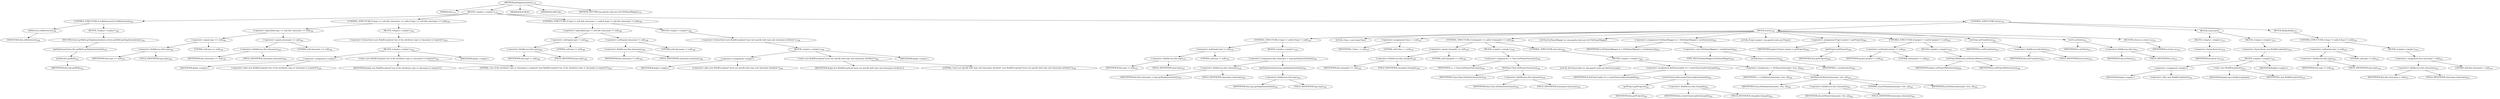 digraph "getImplementation" {  
"257" [label = <(METHOD,getImplementation)<SUB>179</SUB>> ]
"41" [label = <(PARAM,this)<SUB>179</SUB>> ]
"258" [label = <(BLOCK,&lt;empty&gt;,&lt;empty&gt;)<SUB>179</SUB>> ]
"259" [label = <(CONTROL_STRUCTURE,if (isReference()),if (isReference()))<SUB>180</SUB>> ]
"260" [label = <(isReference,isReference())<SUB>180</SUB>> ]
"40" [label = <(IDENTIFIER,this,isReference())<SUB>180</SUB>> ]
"261" [label = <(BLOCK,&lt;empty&gt;,&lt;empty&gt;)<SUB>180</SUB>> ]
"262" [label = <(RETURN,return getRef().getImplementation();,return getRef().getImplementation();)<SUB>181</SUB>> ]
"263" [label = <(getImplementation,this.getRef().getImplementation())<SUB>181</SUB>> ]
"264" [label = <(getRef,this.getRef())<SUB>181</SUB>> ]
"42" [label = <(IDENTIFIER,this,this.getRef())<SUB>181</SUB>> ]
"265" [label = <(CONTROL_STRUCTURE,if (type == null &amp;&amp; classname == null),if (type == null &amp;&amp; classname == null))<SUB>184</SUB>> ]
"266" [label = <(&lt;operator&gt;.logicalAnd,type == null &amp;&amp; classname == null)<SUB>184</SUB>> ]
"267" [label = <(&lt;operator&gt;.equals,type == null)<SUB>184</SUB>> ]
"268" [label = <(&lt;operator&gt;.fieldAccess,this.type)<SUB>184</SUB>> ]
"269" [label = <(IDENTIFIER,this,type == null)<SUB>184</SUB>> ]
"270" [label = <(FIELD_IDENTIFIER,type,type)<SUB>184</SUB>> ]
"271" [label = <(LITERAL,null,type == null)<SUB>184</SUB>> ]
"272" [label = <(&lt;operator&gt;.equals,classname == null)<SUB>184</SUB>> ]
"273" [label = <(&lt;operator&gt;.fieldAccess,this.classname)<SUB>184</SUB>> ]
"274" [label = <(IDENTIFIER,this,classname == null)<SUB>184</SUB>> ]
"275" [label = <(FIELD_IDENTIFIER,classname,classname)<SUB>184</SUB>> ]
"276" [label = <(LITERAL,null,classname == null)<SUB>184</SUB>> ]
"277" [label = <(BLOCK,&lt;empty&gt;,&lt;empty&gt;)<SUB>184</SUB>> ]
"278" [label = <(&lt;operator&gt;.throw,throw new BuildException(&quot;one of the attributes type or classname is required&quot;);)<SUB>185</SUB>> ]
"279" [label = <(BLOCK,&lt;empty&gt;,&lt;empty&gt;)<SUB>185</SUB>> ]
"280" [label = <(&lt;operator&gt;.assignment,&lt;empty&gt;)> ]
"281" [label = <(IDENTIFIER,$obj1,&lt;empty&gt;)> ]
"282" [label = <(&lt;operator&gt;.alloc,new BuildException(&quot;one of the attributes type or classname is required&quot;))<SUB>185</SUB>> ]
"283" [label = <(&lt;init&gt;,new BuildException(&quot;one of the attributes type or classname is required&quot;))<SUB>185</SUB>> ]
"284" [label = <(IDENTIFIER,$obj1,new BuildException(&quot;one of the attributes type or classname is required&quot;))> ]
"285" [label = <(LITERAL,&quot;one of the attributes type or classname is required&quot;,new BuildException(&quot;one of the attributes type or classname is required&quot;))<SUB>185</SUB>> ]
"286" [label = <(IDENTIFIER,$obj1,&lt;empty&gt;)> ]
"287" [label = <(CONTROL_STRUCTURE,if (type != null &amp;&amp; classname != null),if (type != null &amp;&amp; classname != null))<SUB>188</SUB>> ]
"288" [label = <(&lt;operator&gt;.logicalAnd,type != null &amp;&amp; classname != null)<SUB>188</SUB>> ]
"289" [label = <(&lt;operator&gt;.notEquals,type != null)<SUB>188</SUB>> ]
"290" [label = <(&lt;operator&gt;.fieldAccess,this.type)<SUB>188</SUB>> ]
"291" [label = <(IDENTIFIER,this,type != null)<SUB>188</SUB>> ]
"292" [label = <(FIELD_IDENTIFIER,type,type)<SUB>188</SUB>> ]
"293" [label = <(LITERAL,null,type != null)<SUB>188</SUB>> ]
"294" [label = <(&lt;operator&gt;.notEquals,classname != null)<SUB>188</SUB>> ]
"295" [label = <(&lt;operator&gt;.fieldAccess,this.classname)<SUB>188</SUB>> ]
"296" [label = <(IDENTIFIER,this,classname != null)<SUB>188</SUB>> ]
"297" [label = <(FIELD_IDENTIFIER,classname,classname)<SUB>188</SUB>> ]
"298" [label = <(LITERAL,null,classname != null)<SUB>188</SUB>> ]
"299" [label = <(BLOCK,&lt;empty&gt;,&lt;empty&gt;)<SUB>188</SUB>> ]
"300" [label = <(&lt;operator&gt;.throw,throw new BuildException(&quot;must not specify both type and classname attribute&quot;);)<SUB>189</SUB>> ]
"301" [label = <(BLOCK,&lt;empty&gt;,&lt;empty&gt;)<SUB>189</SUB>> ]
"302" [label = <(&lt;operator&gt;.assignment,&lt;empty&gt;)> ]
"303" [label = <(IDENTIFIER,$obj2,&lt;empty&gt;)> ]
"304" [label = <(&lt;operator&gt;.alloc,new BuildException(&quot;must not specify both type and classname attribute&quot;))<SUB>189</SUB>> ]
"305" [label = <(&lt;init&gt;,new BuildException(&quot;must not specify both type and classname attribute&quot;))<SUB>189</SUB>> ]
"306" [label = <(IDENTIFIER,$obj2,new BuildException(&quot;must not specify both type and classname attribute&quot;))> ]
"307" [label = <(LITERAL,&quot;must not specify both type and classname attribute&quot;,new BuildException(&quot;must not specify both type and classname attribute&quot;))<SUB>189</SUB>> ]
"308" [label = <(IDENTIFIER,$obj2,&lt;empty&gt;)> ]
"309" [label = <(CONTROL_STRUCTURE,try,try)<SUB>192</SUB>> ]
"310" [label = <(BLOCK,try,try)<SUB>192</SUB>> ]
"311" [label = <(CONTROL_STRUCTURE,if (type != null),if (type != null))<SUB>193</SUB>> ]
"312" [label = <(&lt;operator&gt;.notEquals,type != null)<SUB>193</SUB>> ]
"313" [label = <(&lt;operator&gt;.fieldAccess,this.type)<SUB>193</SUB>> ]
"314" [label = <(IDENTIFIER,this,type != null)<SUB>193</SUB>> ]
"315" [label = <(FIELD_IDENTIFIER,type,type)<SUB>193</SUB>> ]
"316" [label = <(LITERAL,null,type != null)<SUB>193</SUB>> ]
"317" [label = <(BLOCK,&lt;empty&gt;,&lt;empty&gt;)<SUB>193</SUB>> ]
"318" [label = <(&lt;operator&gt;.assignment,this.classname = type.getImplementation())<SUB>194</SUB>> ]
"319" [label = <(&lt;operator&gt;.fieldAccess,this.classname)<SUB>194</SUB>> ]
"320" [label = <(IDENTIFIER,this,this.classname = type.getImplementation())<SUB>194</SUB>> ]
"321" [label = <(FIELD_IDENTIFIER,classname,classname)<SUB>194</SUB>> ]
"322" [label = <(getImplementation,type.getImplementation())<SUB>194</SUB>> ]
"323" [label = <(&lt;operator&gt;.fieldAccess,this.type)<SUB>194</SUB>> ]
"324" [label = <(IDENTIFIER,this,type.getImplementation())<SUB>194</SUB>> ]
"325" [label = <(FIELD_IDENTIFIER,type,type)<SUB>194</SUB>> ]
"326" [label = <(LOCAL,Class c: java.lang.Class)> ]
"327" [label = <(&lt;operator&gt;.assignment,Class c = null)<SUB>197</SUB>> ]
"328" [label = <(IDENTIFIER,c,Class c = null)<SUB>197</SUB>> ]
"329" [label = <(LITERAL,null,Class c = null)<SUB>197</SUB>> ]
"330" [label = <(CONTROL_STRUCTURE,if (classpath == null),if (classpath == null))<SUB>198</SUB>> ]
"331" [label = <(&lt;operator&gt;.equals,classpath == null)<SUB>198</SUB>> ]
"332" [label = <(&lt;operator&gt;.fieldAccess,this.classpath)<SUB>198</SUB>> ]
"333" [label = <(IDENTIFIER,this,classpath == null)<SUB>198</SUB>> ]
"334" [label = <(FIELD_IDENTIFIER,classpath,classpath)<SUB>198</SUB>> ]
"335" [label = <(LITERAL,null,classpath == null)<SUB>198</SUB>> ]
"336" [label = <(BLOCK,&lt;empty&gt;,&lt;empty&gt;)<SUB>198</SUB>> ]
"337" [label = <(&lt;operator&gt;.assignment,c = Class.forName(classname))<SUB>199</SUB>> ]
"338" [label = <(IDENTIFIER,c,c = Class.forName(classname))<SUB>199</SUB>> ]
"339" [label = <(forName,Class.forName(classname))<SUB>199</SUB>> ]
"340" [label = <(IDENTIFIER,Class,Class.forName(classname))<SUB>199</SUB>> ]
"341" [label = <(&lt;operator&gt;.fieldAccess,this.classname)<SUB>199</SUB>> ]
"342" [label = <(IDENTIFIER,this,Class.forName(classname))<SUB>199</SUB>> ]
"343" [label = <(FIELD_IDENTIFIER,classname,classname)<SUB>199</SUB>> ]
"344" [label = <(CONTROL_STRUCTURE,else,else)<SUB>200</SUB>> ]
"345" [label = <(BLOCK,&lt;empty&gt;,&lt;empty&gt;)<SUB>200</SUB>> ]
"346" [label = <(LOCAL,AntClassLoader al: org.apache.tools.ant.AntClassLoader)> ]
"347" [label = <(&lt;operator&gt;.assignment,AntClassLoader al = createClassLoader(classpath))<SUB>201</SUB>> ]
"348" [label = <(IDENTIFIER,al,AntClassLoader al = createClassLoader(classpath))<SUB>201</SUB>> ]
"349" [label = <(createClassLoader,createClassLoader(classpath))<SUB>201</SUB>> ]
"350" [label = <(getProject,getProject())<SUB>201</SUB>> ]
"43" [label = <(IDENTIFIER,this,getProject())<SUB>201</SUB>> ]
"351" [label = <(&lt;operator&gt;.fieldAccess,this.classpath)<SUB>201</SUB>> ]
"352" [label = <(IDENTIFIER,this,createClassLoader(classpath))<SUB>201</SUB>> ]
"353" [label = <(FIELD_IDENTIFIER,classpath,classpath)<SUB>201</SUB>> ]
"354" [label = <(&lt;operator&gt;.assignment,c = forName(classname, true, al))<SUB>202</SUB>> ]
"355" [label = <(IDENTIFIER,c,c = forName(classname, true, al))<SUB>202</SUB>> ]
"356" [label = <(forName,forName(classname, true, al))<SUB>202</SUB>> ]
"357" [label = <(IDENTIFIER,Class,forName(classname, true, al))<SUB>202</SUB>> ]
"358" [label = <(&lt;operator&gt;.fieldAccess,this.classname)<SUB>202</SUB>> ]
"359" [label = <(IDENTIFIER,this,forName(classname, true, al))<SUB>202</SUB>> ]
"360" [label = <(FIELD_IDENTIFIER,classname,classname)<SUB>202</SUB>> ]
"361" [label = <(LITERAL,true,forName(classname, true, al))<SUB>202</SUB>> ]
"362" [label = <(IDENTIFIER,al,forName(classname, true, al))<SUB>202</SUB>> ]
"363" [label = <(LOCAL,FileNameMapper m: org.apache.tools.ant.util.FileNameMapper)> ]
"364" [label = <(&lt;operator&gt;.assignment,FileNameMapper m = (FileNameMapper) c.newInstance())<SUB>205</SUB>> ]
"365" [label = <(IDENTIFIER,m,FileNameMapper m = (FileNameMapper) c.newInstance())<SUB>205</SUB>> ]
"366" [label = <(&lt;operator&gt;.cast,(FileNameMapper) c.newInstance())<SUB>205</SUB>> ]
"367" [label = <(TYPE_REF,FileNameMapper,FileNameMapper)<SUB>205</SUB>> ]
"368" [label = <(newInstance,c.newInstance())<SUB>205</SUB>> ]
"369" [label = <(IDENTIFIER,c,c.newInstance())<SUB>205</SUB>> ]
"370" [label = <(LOCAL,Project project: org.apache.tools.ant.Project)> ]
"371" [label = <(&lt;operator&gt;.assignment,Project project = getProject())<SUB>206</SUB>> ]
"372" [label = <(IDENTIFIER,project,Project project = getProject())<SUB>206</SUB>> ]
"373" [label = <(getProject,getProject())<SUB>206</SUB>> ]
"44" [label = <(IDENTIFIER,this,getProject())<SUB>206</SUB>> ]
"374" [label = <(CONTROL_STRUCTURE,if (project != null),if (project != null))<SUB>207</SUB>> ]
"375" [label = <(&lt;operator&gt;.notEquals,project != null)<SUB>207</SUB>> ]
"376" [label = <(IDENTIFIER,project,project != null)<SUB>207</SUB>> ]
"377" [label = <(LITERAL,null,project != null)<SUB>207</SUB>> ]
"378" [label = <(BLOCK,&lt;empty&gt;,&lt;empty&gt;)<SUB>207</SUB>> ]
"379" [label = <(setProjectReference,setProjectReference(m))<SUB>208</SUB>> ]
"380" [label = <(IDENTIFIER,project,setProjectReference(m))<SUB>208</SUB>> ]
"381" [label = <(IDENTIFIER,m,setProjectReference(m))<SUB>208</SUB>> ]
"382" [label = <(setFrom,setFrom(from))<SUB>210</SUB>> ]
"383" [label = <(IDENTIFIER,m,setFrom(from))<SUB>210</SUB>> ]
"384" [label = <(&lt;operator&gt;.fieldAccess,this.from)<SUB>210</SUB>> ]
"385" [label = <(IDENTIFIER,this,setFrom(from))<SUB>210</SUB>> ]
"386" [label = <(FIELD_IDENTIFIER,from,from)<SUB>210</SUB>> ]
"387" [label = <(setTo,setTo(to))<SUB>211</SUB>> ]
"388" [label = <(IDENTIFIER,m,setTo(to))<SUB>211</SUB>> ]
"389" [label = <(&lt;operator&gt;.fieldAccess,this.to)<SUB>211</SUB>> ]
"390" [label = <(IDENTIFIER,this,setTo(to))<SUB>211</SUB>> ]
"391" [label = <(FIELD_IDENTIFIER,to,to)<SUB>211</SUB>> ]
"392" [label = <(RETURN,return m;,return m;)<SUB>212</SUB>> ]
"393" [label = <(IDENTIFIER,m,return m;)<SUB>212</SUB>> ]
"394" [label = <(BLOCK,catch,catch)> ]
"395" [label = <(BLOCK,&lt;empty&gt;,&lt;empty&gt;)<SUB>213</SUB>> ]
"396" [label = <(&lt;operator&gt;.throw,throw be;)<SUB>214</SUB>> ]
"397" [label = <(IDENTIFIER,be,throw be;)<SUB>214</SUB>> ]
"398" [label = <(BLOCK,&lt;empty&gt;,&lt;empty&gt;)<SUB>215</SUB>> ]
"399" [label = <(&lt;operator&gt;.throw,throw new BuildException(t);)<SUB>216</SUB>> ]
"400" [label = <(BLOCK,&lt;empty&gt;,&lt;empty&gt;)<SUB>216</SUB>> ]
"401" [label = <(&lt;operator&gt;.assignment,&lt;empty&gt;)> ]
"402" [label = <(IDENTIFIER,$obj3,&lt;empty&gt;)> ]
"403" [label = <(&lt;operator&gt;.alloc,new BuildException(t))<SUB>216</SUB>> ]
"404" [label = <(&lt;init&gt;,new BuildException(t))<SUB>216</SUB>> ]
"405" [label = <(IDENTIFIER,$obj3,new BuildException(t))> ]
"406" [label = <(IDENTIFIER,t,new BuildException(t))<SUB>216</SUB>> ]
"407" [label = <(IDENTIFIER,$obj3,&lt;empty&gt;)> ]
"408" [label = <(BLOCK,finally,finally)<SUB>217</SUB>> ]
"409" [label = <(CONTROL_STRUCTURE,if (type != null),if (type != null))<SUB>218</SUB>> ]
"410" [label = <(&lt;operator&gt;.notEquals,type != null)<SUB>218</SUB>> ]
"411" [label = <(&lt;operator&gt;.fieldAccess,this.type)<SUB>218</SUB>> ]
"412" [label = <(IDENTIFIER,this,type != null)<SUB>218</SUB>> ]
"413" [label = <(FIELD_IDENTIFIER,type,type)<SUB>218</SUB>> ]
"414" [label = <(LITERAL,null,type != null)<SUB>218</SUB>> ]
"415" [label = <(BLOCK,&lt;empty&gt;,&lt;empty&gt;)<SUB>218</SUB>> ]
"416" [label = <(&lt;operator&gt;.assignment,this.classname = null)<SUB>219</SUB>> ]
"417" [label = <(&lt;operator&gt;.fieldAccess,this.classname)<SUB>219</SUB>> ]
"418" [label = <(IDENTIFIER,this,this.classname = null)<SUB>219</SUB>> ]
"419" [label = <(FIELD_IDENTIFIER,classname,classname)<SUB>219</SUB>> ]
"420" [label = <(LITERAL,null,this.classname = null)<SUB>219</SUB>> ]
"421" [label = <(MODIFIER,PUBLIC)> ]
"422" [label = <(MODIFIER,VIRTUAL)> ]
"423" [label = <(METHOD_RETURN,org.apache.tools.ant.util.FileNameMapper)<SUB>179</SUB>> ]
  "257" -> "41" 
  "257" -> "258" 
  "257" -> "421" 
  "257" -> "422" 
  "257" -> "423" 
  "258" -> "259" 
  "258" -> "265" 
  "258" -> "287" 
  "258" -> "309" 
  "259" -> "260" 
  "259" -> "261" 
  "260" -> "40" 
  "261" -> "262" 
  "262" -> "263" 
  "263" -> "264" 
  "264" -> "42" 
  "265" -> "266" 
  "265" -> "277" 
  "266" -> "267" 
  "266" -> "272" 
  "267" -> "268" 
  "267" -> "271" 
  "268" -> "269" 
  "268" -> "270" 
  "272" -> "273" 
  "272" -> "276" 
  "273" -> "274" 
  "273" -> "275" 
  "277" -> "278" 
  "278" -> "279" 
  "279" -> "280" 
  "279" -> "283" 
  "279" -> "286" 
  "280" -> "281" 
  "280" -> "282" 
  "283" -> "284" 
  "283" -> "285" 
  "287" -> "288" 
  "287" -> "299" 
  "288" -> "289" 
  "288" -> "294" 
  "289" -> "290" 
  "289" -> "293" 
  "290" -> "291" 
  "290" -> "292" 
  "294" -> "295" 
  "294" -> "298" 
  "295" -> "296" 
  "295" -> "297" 
  "299" -> "300" 
  "300" -> "301" 
  "301" -> "302" 
  "301" -> "305" 
  "301" -> "308" 
  "302" -> "303" 
  "302" -> "304" 
  "305" -> "306" 
  "305" -> "307" 
  "309" -> "310" 
  "309" -> "394" 
  "309" -> "408" 
  "310" -> "311" 
  "310" -> "326" 
  "310" -> "327" 
  "310" -> "330" 
  "310" -> "363" 
  "310" -> "364" 
  "310" -> "370" 
  "310" -> "371" 
  "310" -> "374" 
  "310" -> "382" 
  "310" -> "387" 
  "310" -> "392" 
  "311" -> "312" 
  "311" -> "317" 
  "312" -> "313" 
  "312" -> "316" 
  "313" -> "314" 
  "313" -> "315" 
  "317" -> "318" 
  "318" -> "319" 
  "318" -> "322" 
  "319" -> "320" 
  "319" -> "321" 
  "322" -> "323" 
  "323" -> "324" 
  "323" -> "325" 
  "327" -> "328" 
  "327" -> "329" 
  "330" -> "331" 
  "330" -> "336" 
  "330" -> "344" 
  "331" -> "332" 
  "331" -> "335" 
  "332" -> "333" 
  "332" -> "334" 
  "336" -> "337" 
  "337" -> "338" 
  "337" -> "339" 
  "339" -> "340" 
  "339" -> "341" 
  "341" -> "342" 
  "341" -> "343" 
  "344" -> "345" 
  "345" -> "346" 
  "345" -> "347" 
  "345" -> "354" 
  "347" -> "348" 
  "347" -> "349" 
  "349" -> "350" 
  "349" -> "351" 
  "350" -> "43" 
  "351" -> "352" 
  "351" -> "353" 
  "354" -> "355" 
  "354" -> "356" 
  "356" -> "357" 
  "356" -> "358" 
  "356" -> "361" 
  "356" -> "362" 
  "358" -> "359" 
  "358" -> "360" 
  "364" -> "365" 
  "364" -> "366" 
  "366" -> "367" 
  "366" -> "368" 
  "368" -> "369" 
  "371" -> "372" 
  "371" -> "373" 
  "373" -> "44" 
  "374" -> "375" 
  "374" -> "378" 
  "375" -> "376" 
  "375" -> "377" 
  "378" -> "379" 
  "379" -> "380" 
  "379" -> "381" 
  "382" -> "383" 
  "382" -> "384" 
  "384" -> "385" 
  "384" -> "386" 
  "387" -> "388" 
  "387" -> "389" 
  "389" -> "390" 
  "389" -> "391" 
  "392" -> "393" 
  "394" -> "395" 
  "394" -> "398" 
  "395" -> "396" 
  "396" -> "397" 
  "398" -> "399" 
  "399" -> "400" 
  "400" -> "401" 
  "400" -> "404" 
  "400" -> "407" 
  "401" -> "402" 
  "401" -> "403" 
  "404" -> "405" 
  "404" -> "406" 
  "408" -> "409" 
  "409" -> "410" 
  "409" -> "415" 
  "410" -> "411" 
  "410" -> "414" 
  "411" -> "412" 
  "411" -> "413" 
  "415" -> "416" 
  "416" -> "417" 
  "416" -> "420" 
  "417" -> "418" 
  "417" -> "419" 
}
